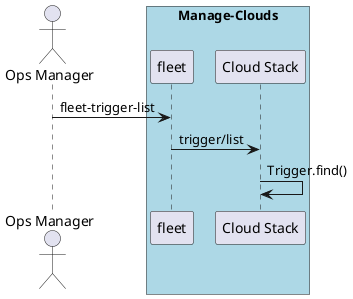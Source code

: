 @startuml
Actor "Ops Manager" as A

box "Manage-Clouds" #lightblue
participant "fleet" as S
A -> S : fleet-trigger-list
participant "Cloud Stack" as CS
S -> CS : trigger/list
CS -> CS : Trigger.find()
end box

@enduml
